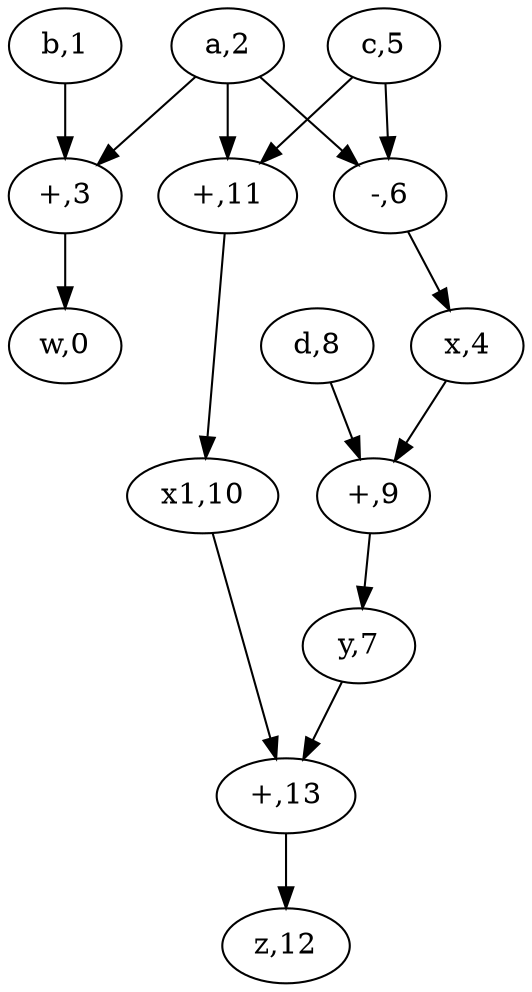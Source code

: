 digraph DFG {
    "0x151e05d90" [label="w,0"];
    "0x151e05e00" [label="b,1"];
    "0x151e05e00" -> "0x151e061f0";
    "0x151e061f0" [label="+,3"];
    "0x151e061f0" -> "0x151e05d90";
    "0x151e06150" [label="a,2"];
    "0x151e06150" -> "0x151e061f0";
    "0x151e06150" -> "0x151e063a0";
    "0x151e063a0" [label="-,6"];
    "0x151e063a0" -> "0x151e06230";
    "0x151e06230" [label="x,4"];
    "0x151e06230" -> "0x151e06270";
    "0x151e06270" [label="+,9"];
    "0x151e06270" -> "0x151e05d30";
    "0x151e05d30" [label="y,7"];
    "0x151e05d30" -> "0x151e06710";
    "0x151e06710" [label="+,13"];
    "0x151e06710" -> "0x151e066a0";
    "0x151e066a0" [label="z,12"];
    "0x151e06150" -> "0x151e06620";
    "0x151e06620" [label="+,11"];
    "0x151e06620" -> "0x151e064d0";
    "0x151e064d0" [label="x1,10"];
    "0x151e064d0" -> "0x151e06710";
    "0x151e062b0" [label="c,5"];
    "0x151e062b0" -> "0x151e063a0";
    "0x151e062b0" -> "0x151e06620";
    "0x151e06530" [label="d,8"];
    "0x151e06530" -> "0x151e06270";
}

